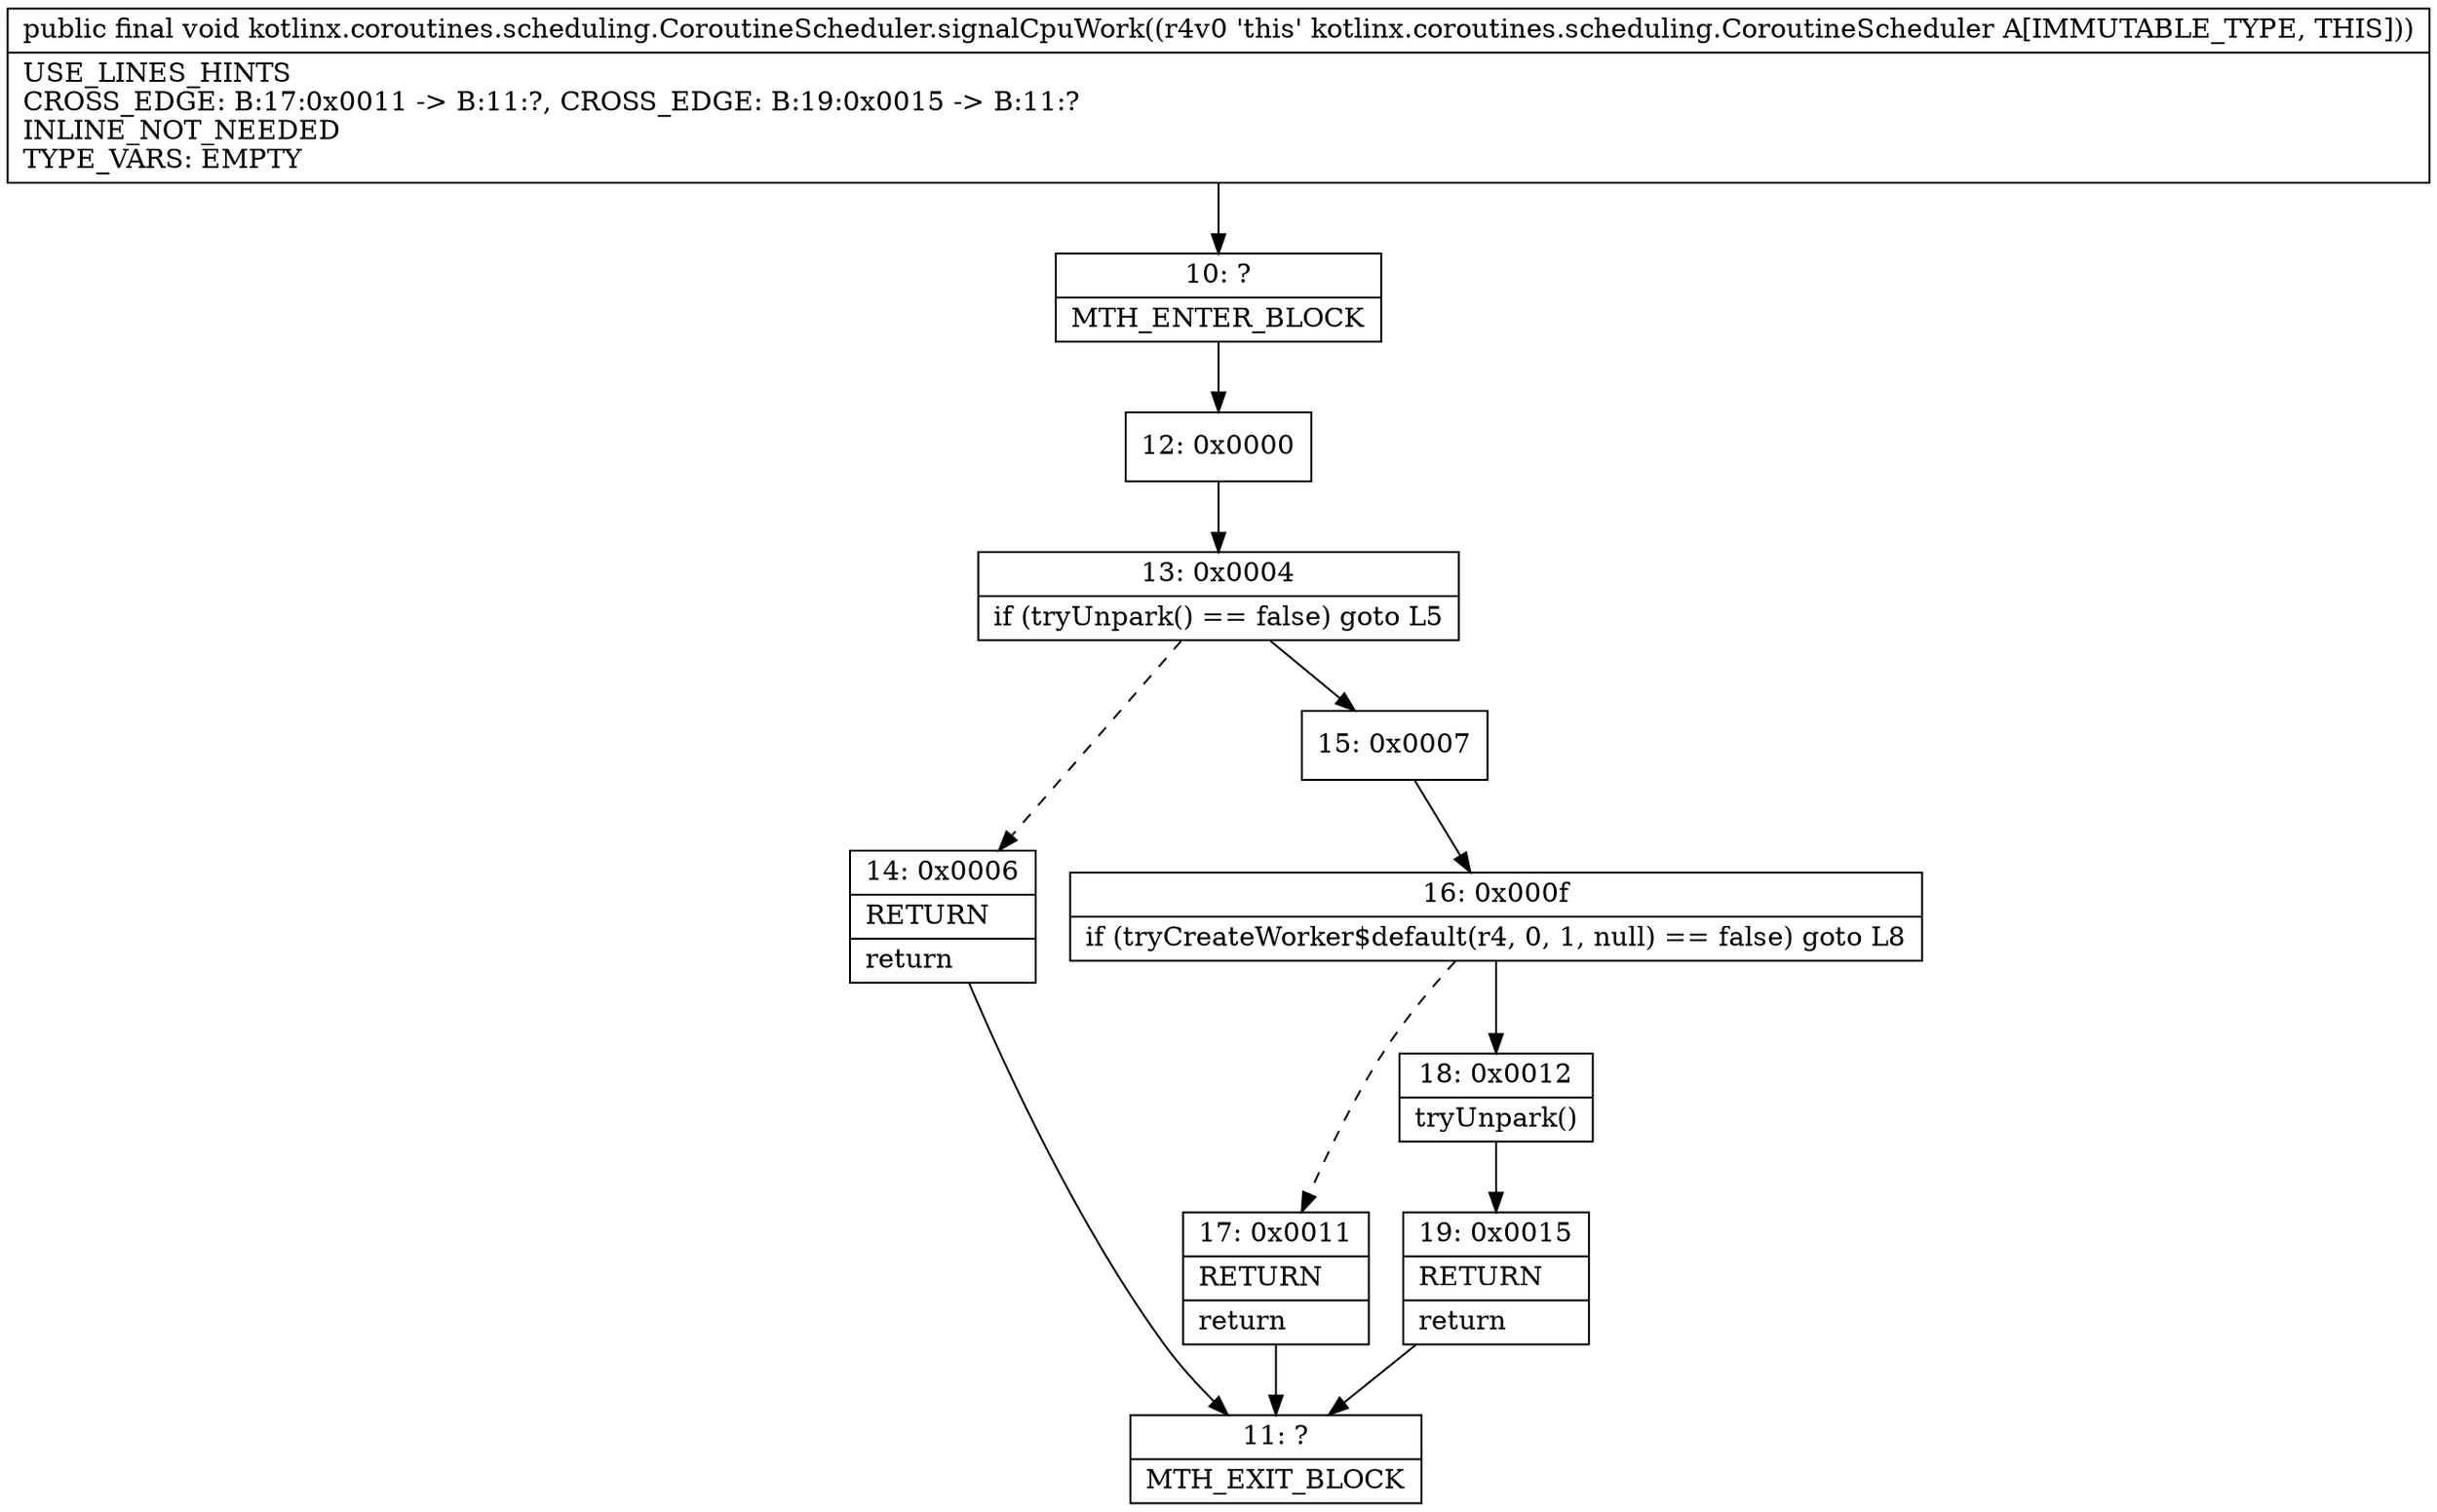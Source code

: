 digraph "CFG forkotlinx.coroutines.scheduling.CoroutineScheduler.signalCpuWork()V" {
Node_10 [shape=record,label="{10\:\ ?|MTH_ENTER_BLOCK\l}"];
Node_12 [shape=record,label="{12\:\ 0x0000}"];
Node_13 [shape=record,label="{13\:\ 0x0004|if (tryUnpark() == false) goto L5\l}"];
Node_14 [shape=record,label="{14\:\ 0x0006|RETURN\l|return\l}"];
Node_11 [shape=record,label="{11\:\ ?|MTH_EXIT_BLOCK\l}"];
Node_15 [shape=record,label="{15\:\ 0x0007}"];
Node_16 [shape=record,label="{16\:\ 0x000f|if (tryCreateWorker$default(r4, 0, 1, null) == false) goto L8\l}"];
Node_17 [shape=record,label="{17\:\ 0x0011|RETURN\l|return\l}"];
Node_18 [shape=record,label="{18\:\ 0x0012|tryUnpark()\l}"];
Node_19 [shape=record,label="{19\:\ 0x0015|RETURN\l|return\l}"];
MethodNode[shape=record,label="{public final void kotlinx.coroutines.scheduling.CoroutineScheduler.signalCpuWork((r4v0 'this' kotlinx.coroutines.scheduling.CoroutineScheduler A[IMMUTABLE_TYPE, THIS]))  | USE_LINES_HINTS\lCROSS_EDGE: B:17:0x0011 \-\> B:11:?, CROSS_EDGE: B:19:0x0015 \-\> B:11:?\lINLINE_NOT_NEEDED\lTYPE_VARS: EMPTY\l}"];
MethodNode -> Node_10;Node_10 -> Node_12;
Node_12 -> Node_13;
Node_13 -> Node_14[style=dashed];
Node_13 -> Node_15;
Node_14 -> Node_11;
Node_15 -> Node_16;
Node_16 -> Node_17[style=dashed];
Node_16 -> Node_18;
Node_17 -> Node_11;
Node_18 -> Node_19;
Node_19 -> Node_11;
}

